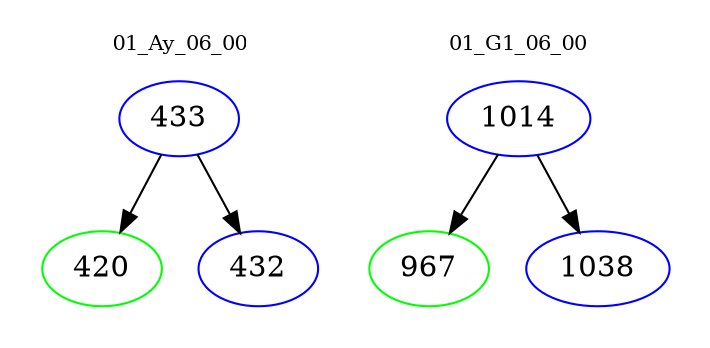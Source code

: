 digraph{
subgraph cluster_0 {
color = white
label = "01_Ay_06_00";
fontsize=10;
T0_433 [label="433", color="blue"]
T0_433 -> T0_420 [color="black"]
T0_420 [label="420", color="green"]
T0_433 -> T0_432 [color="black"]
T0_432 [label="432", color="blue"]
}
subgraph cluster_1 {
color = white
label = "01_G1_06_00";
fontsize=10;
T1_1014 [label="1014", color="blue"]
T1_1014 -> T1_967 [color="black"]
T1_967 [label="967", color="green"]
T1_1014 -> T1_1038 [color="black"]
T1_1038 [label="1038", color="blue"]
}
}
